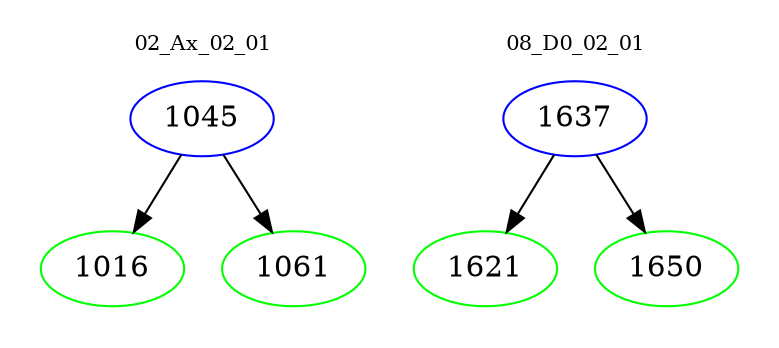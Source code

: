 digraph{
subgraph cluster_0 {
color = white
label = "02_Ax_02_01";
fontsize=10;
T0_1045 [label="1045", color="blue"]
T0_1045 -> T0_1016 [color="black"]
T0_1016 [label="1016", color="green"]
T0_1045 -> T0_1061 [color="black"]
T0_1061 [label="1061", color="green"]
}
subgraph cluster_1 {
color = white
label = "08_D0_02_01";
fontsize=10;
T1_1637 [label="1637", color="blue"]
T1_1637 -> T1_1621 [color="black"]
T1_1621 [label="1621", color="green"]
T1_1637 -> T1_1650 [color="black"]
T1_1650 [label="1650", color="green"]
}
}
